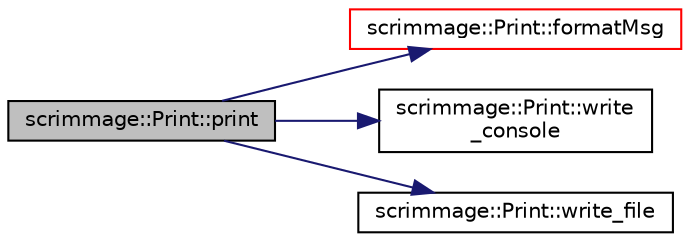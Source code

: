 digraph "scrimmage::Print::print"
{
 // LATEX_PDF_SIZE
  edge [fontname="Helvetica",fontsize="10",labelfontname="Helvetica",labelfontsize="10"];
  node [fontname="Helvetica",fontsize="10",shape=record];
  rankdir="LR";
  Node1 [label="scrimmage::Print::print",height=0.2,width=0.4,color="black", fillcolor="grey75", style="filled", fontcolor="black",tooltip=" "];
  Node1 -> Node2 [color="midnightblue",fontsize="10",style="solid",fontname="Helvetica"];
  Node2 [label="scrimmage::Print::formatMsg",height=0.2,width=0.4,color="red", fillcolor="white", style="filled",URL="$classscrimmage_1_1Print.html#ac32b5cbd272ad728037e8915d10ec138",tooltip=" "];
  Node1 -> Node5 [color="midnightblue",fontsize="10",style="solid",fontname="Helvetica"];
  Node5 [label="scrimmage::Print::write\l_console",height=0.2,width=0.4,color="black", fillcolor="white", style="filled",URL="$classscrimmage_1_1Print.html#a4ece9a2c2d538f8c7c172443470adb3e",tooltip=" "];
  Node1 -> Node6 [color="midnightblue",fontsize="10",style="solid",fontname="Helvetica"];
  Node6 [label="scrimmage::Print::write_file",height=0.2,width=0.4,color="black", fillcolor="white", style="filled",URL="$classscrimmage_1_1Print.html#afe501e199e1e4f458fed7dc18c6cf3ce",tooltip=" "];
}

